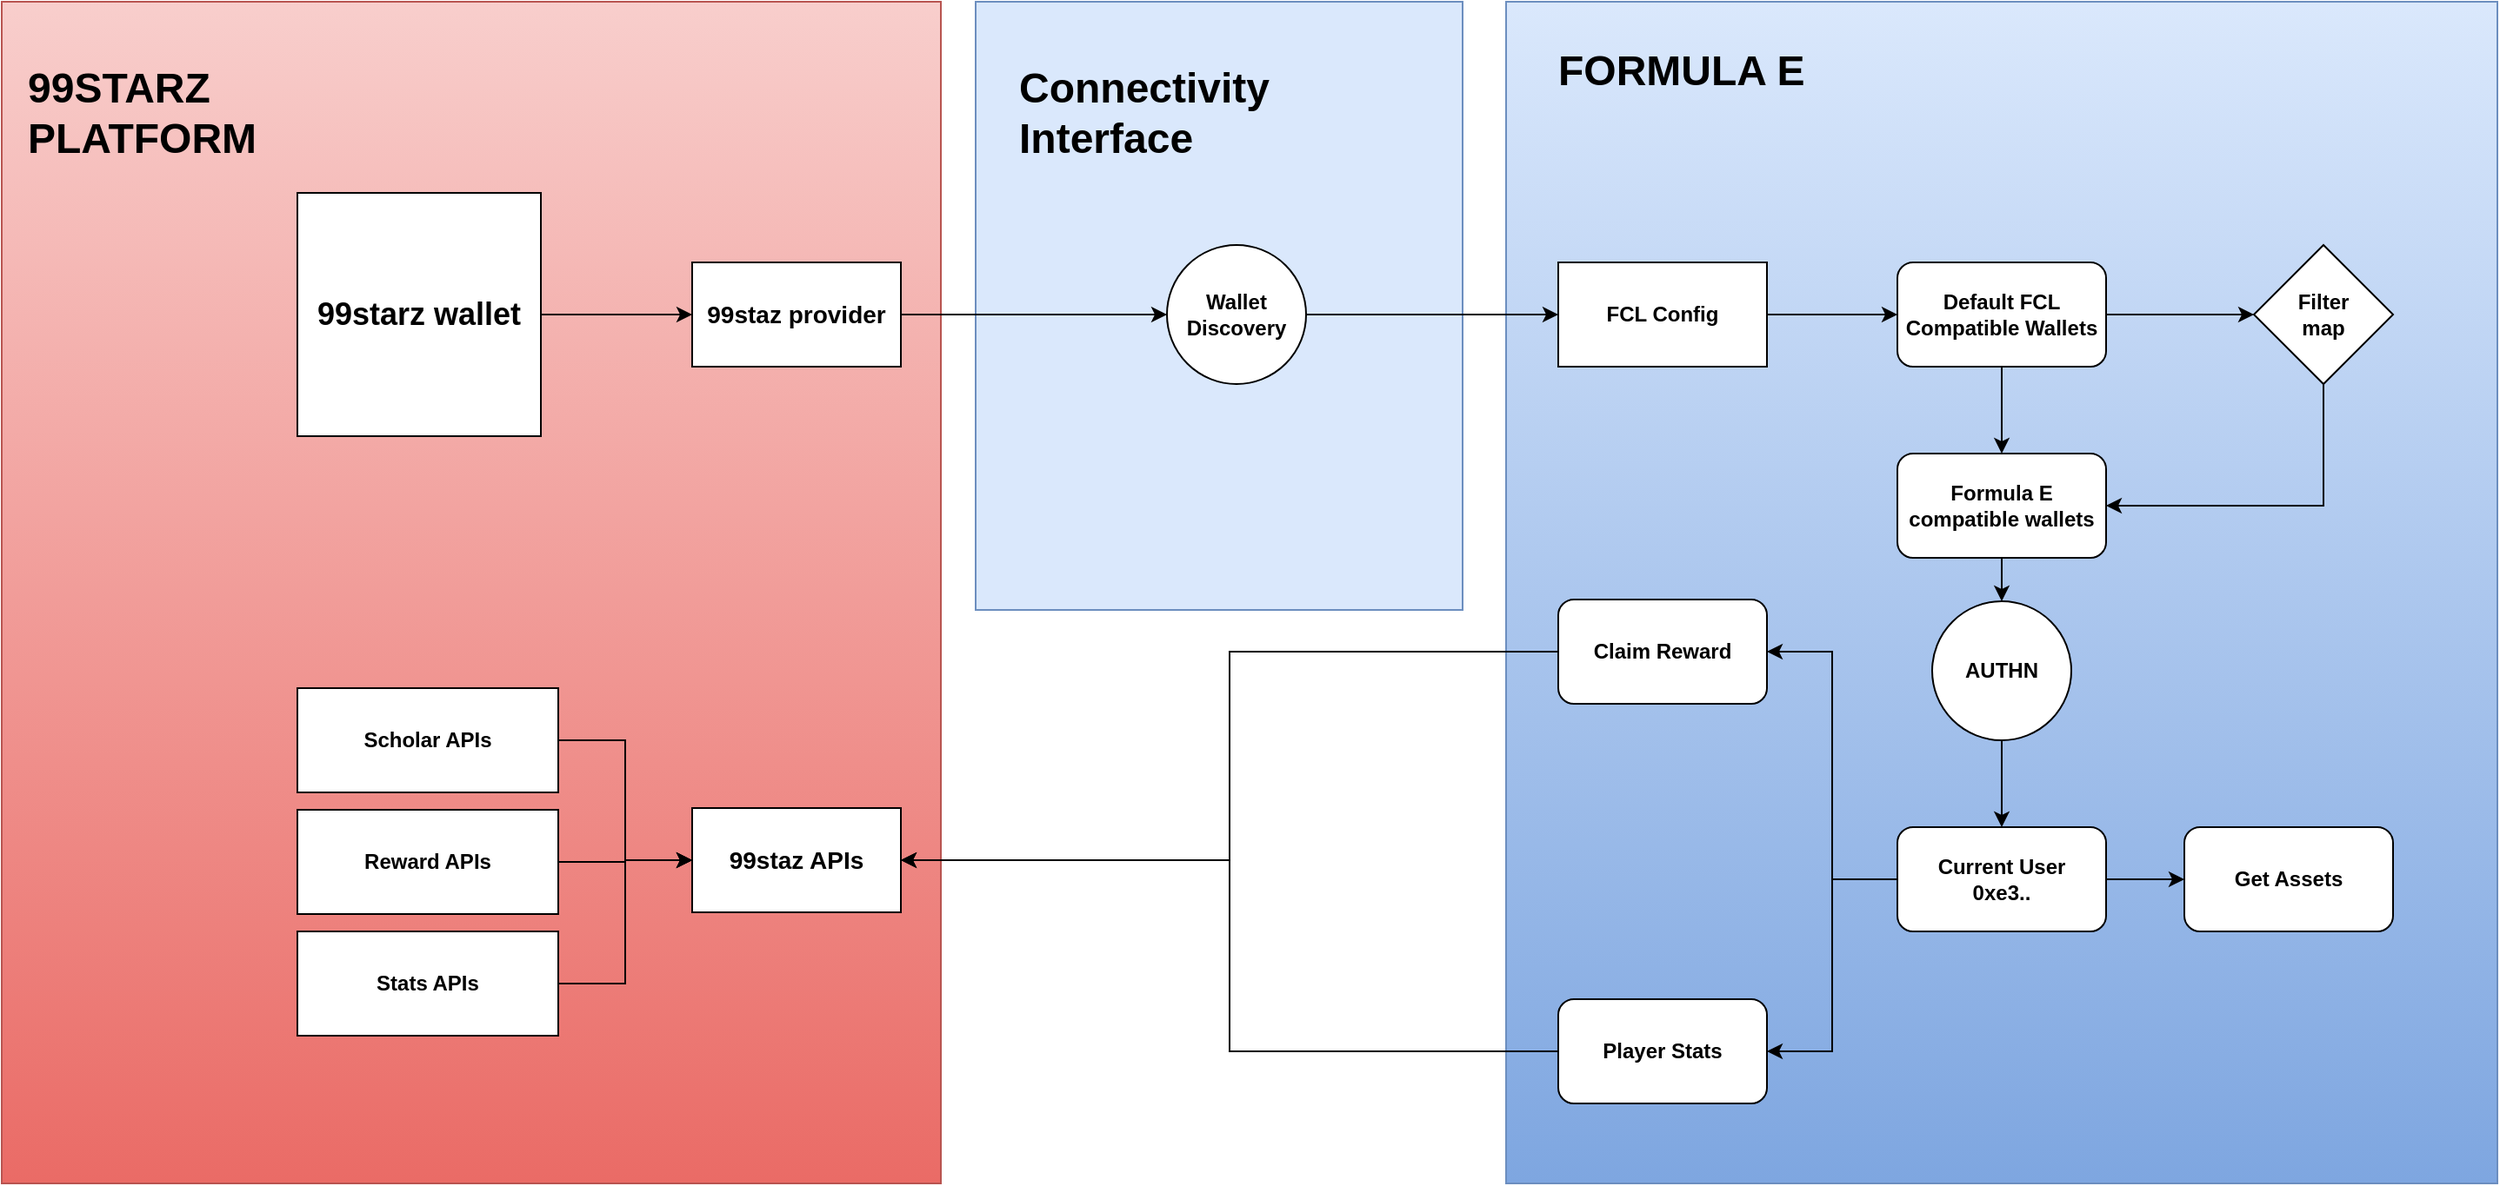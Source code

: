 <mxfile version="21.6.9" type="github">
  <diagram id="wFE0QG_FPsp0jaGvCLVb" name="Page-1">
    <mxGraphModel dx="2350" dy="807" grid="1" gridSize="10" guides="1" tooltips="1" connect="1" arrows="1" fold="1" page="1" pageScale="1" pageWidth="850" pageHeight="1100" math="0" shadow="0">
      <root>
        <mxCell id="0" />
        <mxCell id="1" parent="0" />
        <mxCell id="XzS5bTZx3EFFYI8axKuy-56" value="" style="rounded=0;whiteSpace=wrap;html=1;fillColor=#dae8fc;gradientColor=#7ea6e0;strokeColor=#6c8ebf;" vertex="1" parent="1">
          <mxGeometry x="395" y="270" width="570" height="680" as="geometry" />
        </mxCell>
        <mxCell id="XzS5bTZx3EFFYI8axKuy-54" value="" style="rounded=0;whiteSpace=wrap;html=1;fillColor=#dae8fc;strokeColor=#6c8ebf;" vertex="1" parent="1">
          <mxGeometry x="90" y="270" width="280" height="350" as="geometry" />
        </mxCell>
        <mxCell id="XzS5bTZx3EFFYI8axKuy-51" value="" style="rounded=0;whiteSpace=wrap;html=1;fillColor=#f8cecc;strokeColor=#b85450;gradientColor=#ea6b66;" vertex="1" parent="1">
          <mxGeometry x="-470" y="270" width="540" height="680" as="geometry" />
        </mxCell>
        <mxCell id="XzS5bTZx3EFFYI8axKuy-35" value="" style="edgeStyle=orthogonalEdgeStyle;rounded=0;orthogonalLoop=1;jettySize=auto;html=1;" edge="1" parent="1" source="XzS5bTZx3EFFYI8axKuy-3" target="XzS5bTZx3EFFYI8axKuy-4">
          <mxGeometry relative="1" as="geometry" />
        </mxCell>
        <mxCell id="XzS5bTZx3EFFYI8axKuy-3" value="&lt;b&gt;Wallet&lt;br&gt;Discovery&lt;/b&gt;" style="ellipse;whiteSpace=wrap;html=1;aspect=fixed;" vertex="1" parent="1">
          <mxGeometry x="200" y="410" width="80" height="80" as="geometry" />
        </mxCell>
        <mxCell id="XzS5bTZx3EFFYI8axKuy-53" value="" style="edgeStyle=orthogonalEdgeStyle;rounded=0;orthogonalLoop=1;jettySize=auto;html=1;" edge="1" parent="1" source="XzS5bTZx3EFFYI8axKuy-4" target="XzS5bTZx3EFFYI8axKuy-11">
          <mxGeometry relative="1" as="geometry" />
        </mxCell>
        <mxCell id="XzS5bTZx3EFFYI8axKuy-4" value="&lt;b&gt;FCL Config&lt;/b&gt;" style="rounded=0;whiteSpace=wrap;html=1;" vertex="1" parent="1">
          <mxGeometry x="425" y="420" width="120" height="60" as="geometry" />
        </mxCell>
        <mxCell id="XzS5bTZx3EFFYI8axKuy-13" value="" style="edgeStyle=orthogonalEdgeStyle;rounded=0;orthogonalLoop=1;jettySize=auto;html=1;" edge="1" parent="1" source="XzS5bTZx3EFFYI8axKuy-11" target="XzS5bTZx3EFFYI8axKuy-12">
          <mxGeometry relative="1" as="geometry" />
        </mxCell>
        <mxCell id="XzS5bTZx3EFFYI8axKuy-18" value="" style="edgeStyle=orthogonalEdgeStyle;rounded=0;orthogonalLoop=1;jettySize=auto;html=1;" edge="1" parent="1" source="XzS5bTZx3EFFYI8axKuy-11" target="XzS5bTZx3EFFYI8axKuy-14">
          <mxGeometry relative="1" as="geometry" />
        </mxCell>
        <mxCell id="XzS5bTZx3EFFYI8axKuy-11" value="&lt;b&gt;Default FCL Compatible Wallets&lt;/b&gt;" style="rounded=1;whiteSpace=wrap;html=1;" vertex="1" parent="1">
          <mxGeometry x="620" y="420" width="120" height="60" as="geometry" />
        </mxCell>
        <mxCell id="XzS5bTZx3EFFYI8axKuy-17" style="edgeStyle=orthogonalEdgeStyle;rounded=0;orthogonalLoop=1;jettySize=auto;html=1;entryX=1;entryY=0.5;entryDx=0;entryDy=0;" edge="1" parent="1" source="XzS5bTZx3EFFYI8axKuy-12" target="XzS5bTZx3EFFYI8axKuy-14">
          <mxGeometry relative="1" as="geometry">
            <Array as="points">
              <mxPoint x="865" y="560" />
            </Array>
          </mxGeometry>
        </mxCell>
        <mxCell id="XzS5bTZx3EFFYI8axKuy-12" value="&lt;b&gt;Filter&lt;br&gt;map&lt;/b&gt;" style="rhombus;whiteSpace=wrap;html=1;" vertex="1" parent="1">
          <mxGeometry x="825" y="410" width="80" height="80" as="geometry" />
        </mxCell>
        <mxCell id="XzS5bTZx3EFFYI8axKuy-20" value="" style="edgeStyle=orthogonalEdgeStyle;rounded=0;orthogonalLoop=1;jettySize=auto;html=1;" edge="1" parent="1" source="XzS5bTZx3EFFYI8axKuy-14" target="XzS5bTZx3EFFYI8axKuy-19">
          <mxGeometry relative="1" as="geometry" />
        </mxCell>
        <mxCell id="XzS5bTZx3EFFYI8axKuy-14" value="&lt;b&gt;Formula E compatible wallets&lt;/b&gt;" style="rounded=1;whiteSpace=wrap;html=1;" vertex="1" parent="1">
          <mxGeometry x="620" y="530" width="120" height="60" as="geometry" />
        </mxCell>
        <mxCell id="XzS5bTZx3EFFYI8axKuy-22" value="" style="edgeStyle=orthogonalEdgeStyle;rounded=0;orthogonalLoop=1;jettySize=auto;html=1;" edge="1" parent="1" source="XzS5bTZx3EFFYI8axKuy-19" target="XzS5bTZx3EFFYI8axKuy-21">
          <mxGeometry relative="1" as="geometry" />
        </mxCell>
        <mxCell id="XzS5bTZx3EFFYI8axKuy-19" value="&lt;b&gt;AUTHN&lt;/b&gt;" style="ellipse;whiteSpace=wrap;html=1;rounded=1;" vertex="1" parent="1">
          <mxGeometry x="640" y="615" width="80" height="80" as="geometry" />
        </mxCell>
        <mxCell id="XzS5bTZx3EFFYI8axKuy-32" style="edgeStyle=orthogonalEdgeStyle;rounded=0;orthogonalLoop=1;jettySize=auto;html=1;entryX=0;entryY=0.5;entryDx=0;entryDy=0;" edge="1" parent="1" source="XzS5bTZx3EFFYI8axKuy-21" target="XzS5bTZx3EFFYI8axKuy-25">
          <mxGeometry relative="1" as="geometry" />
        </mxCell>
        <mxCell id="XzS5bTZx3EFFYI8axKuy-33" style="edgeStyle=orthogonalEdgeStyle;rounded=0;orthogonalLoop=1;jettySize=auto;html=1;entryX=1;entryY=0.5;entryDx=0;entryDy=0;" edge="1" parent="1" source="XzS5bTZx3EFFYI8axKuy-21" target="XzS5bTZx3EFFYI8axKuy-23">
          <mxGeometry relative="1" as="geometry" />
        </mxCell>
        <mxCell id="XzS5bTZx3EFFYI8axKuy-34" style="edgeStyle=orthogonalEdgeStyle;rounded=0;orthogonalLoop=1;jettySize=auto;html=1;entryX=1;entryY=0.5;entryDx=0;entryDy=0;" edge="1" parent="1" source="XzS5bTZx3EFFYI8axKuy-21" target="XzS5bTZx3EFFYI8axKuy-27">
          <mxGeometry relative="1" as="geometry">
            <mxPoint x="380" y="894" as="targetPoint" />
          </mxGeometry>
        </mxCell>
        <mxCell id="XzS5bTZx3EFFYI8axKuy-21" value="&lt;b&gt;Current User&lt;br&gt;0xe3..&lt;/b&gt;" style="whiteSpace=wrap;html=1;rounded=1;" vertex="1" parent="1">
          <mxGeometry x="620" y="745" width="120" height="60" as="geometry" />
        </mxCell>
        <mxCell id="XzS5bTZx3EFFYI8axKuy-39" style="edgeStyle=orthogonalEdgeStyle;rounded=0;orthogonalLoop=1;jettySize=auto;html=1;entryX=1;entryY=0.5;entryDx=0;entryDy=0;" edge="1" parent="1" source="XzS5bTZx3EFFYI8axKuy-23" target="XzS5bTZx3EFFYI8axKuy-38">
          <mxGeometry relative="1" as="geometry" />
        </mxCell>
        <mxCell id="XzS5bTZx3EFFYI8axKuy-23" value="&lt;b&gt;Claim Reward&lt;/b&gt;" style="whiteSpace=wrap;html=1;rounded=1;" vertex="1" parent="1">
          <mxGeometry x="425" y="614" width="120" height="60" as="geometry" />
        </mxCell>
        <mxCell id="XzS5bTZx3EFFYI8axKuy-25" value="&lt;b&gt;Get Assets&lt;/b&gt;" style="whiteSpace=wrap;html=1;rounded=1;" vertex="1" parent="1">
          <mxGeometry x="785" y="745" width="120" height="60" as="geometry" />
        </mxCell>
        <mxCell id="XzS5bTZx3EFFYI8axKuy-40" style="edgeStyle=orthogonalEdgeStyle;rounded=0;orthogonalLoop=1;jettySize=auto;html=1;entryX=1;entryY=0.5;entryDx=0;entryDy=0;" edge="1" parent="1" source="XzS5bTZx3EFFYI8axKuy-27" target="XzS5bTZx3EFFYI8axKuy-38">
          <mxGeometry relative="1" as="geometry" />
        </mxCell>
        <mxCell id="XzS5bTZx3EFFYI8axKuy-27" value="&lt;b&gt;Player Stats&lt;/b&gt;" style="whiteSpace=wrap;html=1;rounded=1;" vertex="1" parent="1">
          <mxGeometry x="425" y="844" width="120" height="60" as="geometry" />
        </mxCell>
        <mxCell id="XzS5bTZx3EFFYI8axKuy-37" value="" style="edgeStyle=orthogonalEdgeStyle;rounded=0;orthogonalLoop=1;jettySize=auto;html=1;" edge="1" parent="1" source="XzS5bTZx3EFFYI8axKuy-36" target="XzS5bTZx3EFFYI8axKuy-3">
          <mxGeometry relative="1" as="geometry" />
        </mxCell>
        <mxCell id="XzS5bTZx3EFFYI8axKuy-36" value="&lt;font style=&quot;font-size: 14px;&quot;&gt;&lt;b&gt;99staz provider&lt;/b&gt;&lt;/font&gt;" style="rounded=0;whiteSpace=wrap;html=1;" vertex="1" parent="1">
          <mxGeometry x="-73" y="420" width="120" height="60" as="geometry" />
        </mxCell>
        <mxCell id="XzS5bTZx3EFFYI8axKuy-38" value="&lt;font style=&quot;font-size: 14px;&quot;&gt;&lt;b&gt;99staz APIs&lt;/b&gt;&lt;/font&gt;" style="rounded=0;whiteSpace=wrap;html=1;" vertex="1" parent="1">
          <mxGeometry x="-73" y="734" width="120" height="60" as="geometry" />
        </mxCell>
        <mxCell id="XzS5bTZx3EFFYI8axKuy-42" style="edgeStyle=orthogonalEdgeStyle;rounded=0;orthogonalLoop=1;jettySize=auto;html=1;entryX=0;entryY=0.5;entryDx=0;entryDy=0;" edge="1" parent="1" source="XzS5bTZx3EFFYI8axKuy-41" target="XzS5bTZx3EFFYI8axKuy-36">
          <mxGeometry relative="1" as="geometry" />
        </mxCell>
        <mxCell id="XzS5bTZx3EFFYI8axKuy-41" value="&lt;font style=&quot;font-size: 18px;&quot;&gt;&lt;b&gt;99starz wallet&lt;/b&gt;&lt;/font&gt;" style="whiteSpace=wrap;html=1;aspect=fixed;" vertex="1" parent="1">
          <mxGeometry x="-300" y="380" width="140" height="140" as="geometry" />
        </mxCell>
        <mxCell id="XzS5bTZx3EFFYI8axKuy-48" style="edgeStyle=orthogonalEdgeStyle;rounded=0;orthogonalLoop=1;jettySize=auto;html=1;entryX=0;entryY=0.5;entryDx=0;entryDy=0;" edge="1" parent="1" source="XzS5bTZx3EFFYI8axKuy-44" target="XzS5bTZx3EFFYI8axKuy-38">
          <mxGeometry relative="1" as="geometry" />
        </mxCell>
        <mxCell id="XzS5bTZx3EFFYI8axKuy-44" value="&lt;b&gt;Scholar APIs&lt;/b&gt;" style="rounded=0;whiteSpace=wrap;html=1;" vertex="1" parent="1">
          <mxGeometry x="-300" y="665" width="150" height="60" as="geometry" />
        </mxCell>
        <mxCell id="XzS5bTZx3EFFYI8axKuy-49" style="edgeStyle=orthogonalEdgeStyle;rounded=0;orthogonalLoop=1;jettySize=auto;html=1;entryX=0;entryY=0.5;entryDx=0;entryDy=0;" edge="1" parent="1" source="XzS5bTZx3EFFYI8axKuy-45" target="XzS5bTZx3EFFYI8axKuy-38">
          <mxGeometry relative="1" as="geometry" />
        </mxCell>
        <mxCell id="XzS5bTZx3EFFYI8axKuy-45" value="&lt;b&gt;Reward APIs&lt;/b&gt;" style="rounded=0;whiteSpace=wrap;html=1;" vertex="1" parent="1">
          <mxGeometry x="-300" y="735" width="150" height="60" as="geometry" />
        </mxCell>
        <mxCell id="XzS5bTZx3EFFYI8axKuy-50" style="edgeStyle=orthogonalEdgeStyle;rounded=0;orthogonalLoop=1;jettySize=auto;html=1;entryX=0;entryY=0.5;entryDx=0;entryDy=0;" edge="1" parent="1" source="XzS5bTZx3EFFYI8axKuy-46" target="XzS5bTZx3EFFYI8axKuy-38">
          <mxGeometry relative="1" as="geometry" />
        </mxCell>
        <mxCell id="XzS5bTZx3EFFYI8axKuy-46" value="&lt;b&gt;Stats APIs&lt;/b&gt;" style="rounded=0;whiteSpace=wrap;html=1;" vertex="1" parent="1">
          <mxGeometry x="-300" y="805" width="150" height="60" as="geometry" />
        </mxCell>
        <mxCell id="XzS5bTZx3EFFYI8axKuy-52" value="&lt;h1&gt;99STARZ PLATFORM&lt;/h1&gt;" style="text;html=1;strokeColor=none;fillColor=none;spacing=5;spacingTop=-20;whiteSpace=wrap;overflow=hidden;rounded=0;" vertex="1" parent="1">
          <mxGeometry x="-460" y="300" width="190" height="120" as="geometry" />
        </mxCell>
        <mxCell id="XzS5bTZx3EFFYI8axKuy-55" value="&lt;h1&gt;Connectivity&lt;br&gt;Interface&lt;/h1&gt;" style="text;html=1;strokeColor=none;fillColor=none;spacing=5;spacingTop=-20;whiteSpace=wrap;overflow=hidden;rounded=0;" vertex="1" parent="1">
          <mxGeometry x="110" y="300" width="190" height="120" as="geometry" />
        </mxCell>
        <mxCell id="XzS5bTZx3EFFYI8axKuy-57" value="&lt;h1&gt;FORMULA E&lt;/h1&gt;" style="text;html=1;strokeColor=none;fillColor=none;spacing=5;spacingTop=-20;whiteSpace=wrap;overflow=hidden;rounded=0;" vertex="1" parent="1">
          <mxGeometry x="420" y="290" width="190" height="120" as="geometry" />
        </mxCell>
      </root>
    </mxGraphModel>
  </diagram>
</mxfile>
